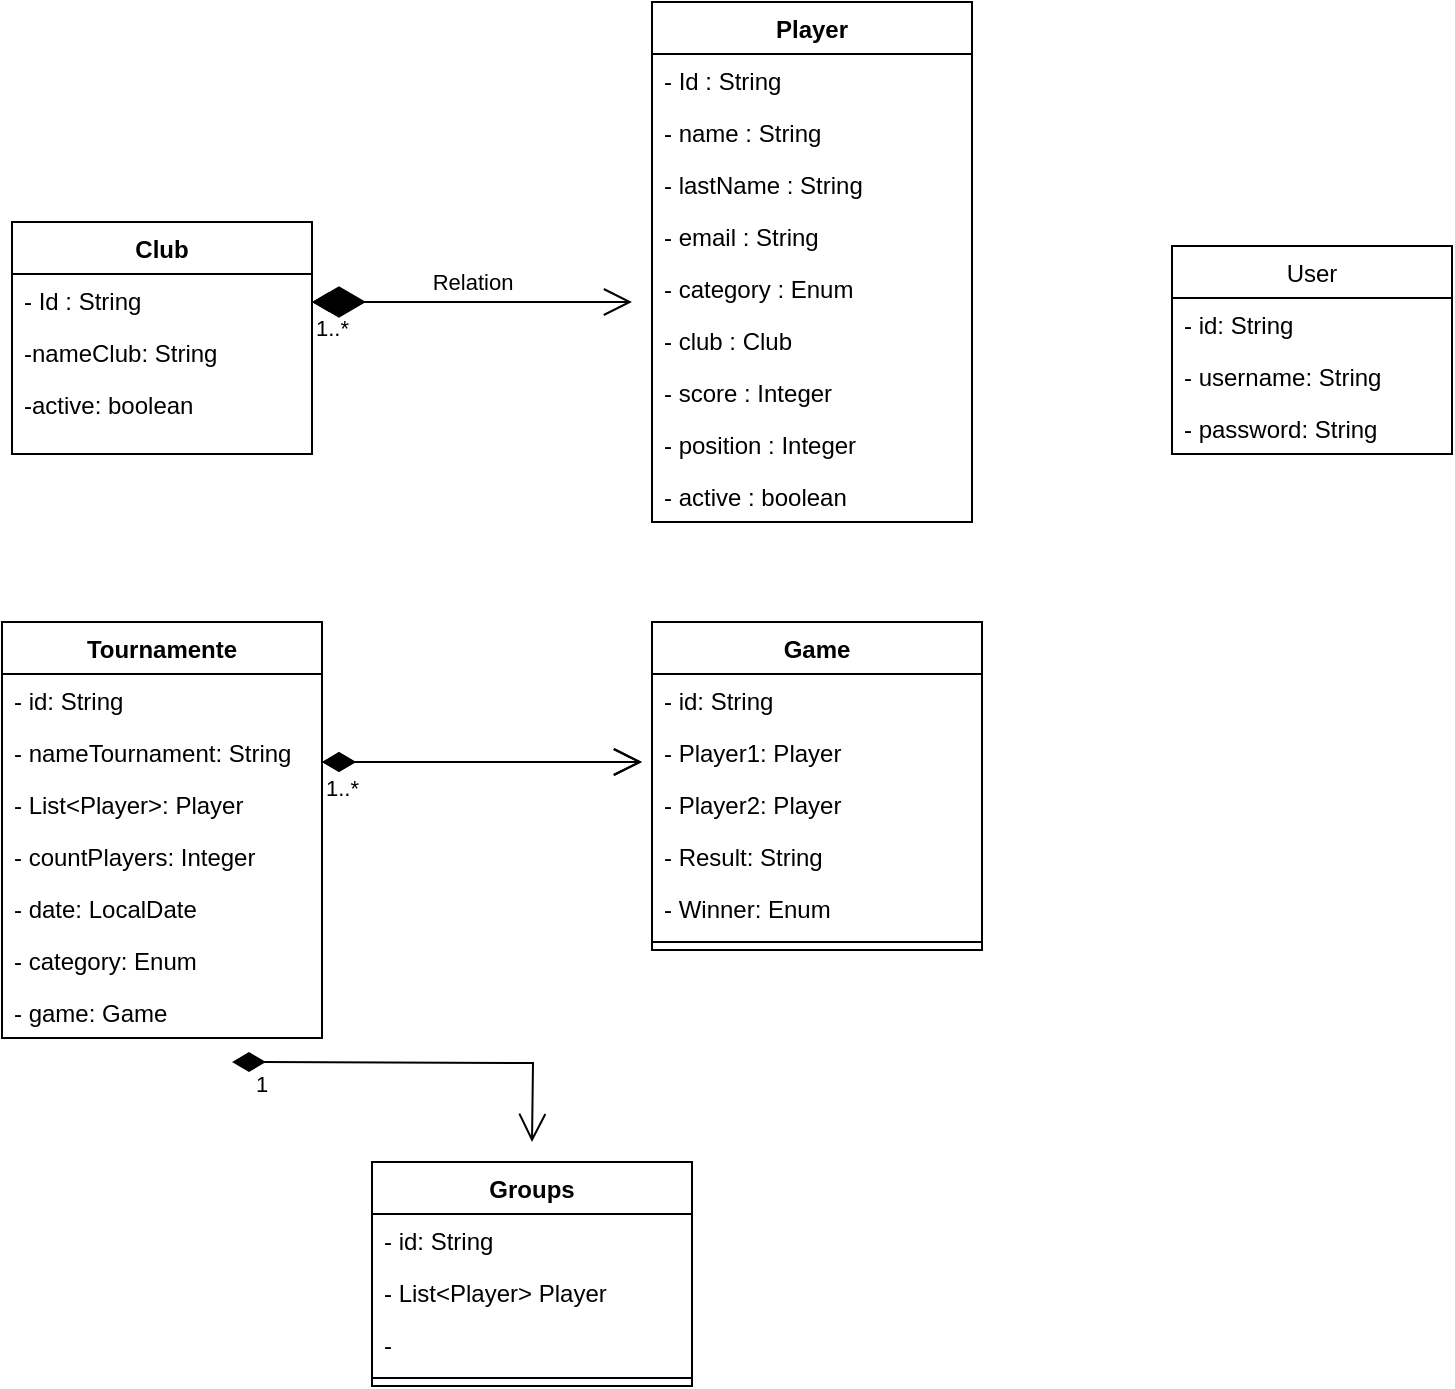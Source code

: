 <mxfile version="20.8.20" type="github">
  <diagram name="Page-1" id="c4acf3e9-155e-7222-9cf6-157b1a14988f">
    <mxGraphModel dx="1120" dy="495" grid="1" gridSize="10" guides="1" tooltips="1" connect="1" arrows="1" fold="1" page="1" pageScale="1" pageWidth="850" pageHeight="1100" background="none" math="0" shadow="0">
      <root>
        <mxCell id="0" />
        <mxCell id="1" parent="0" />
        <mxCell id="aGHP5oKlIyI7vVa59qsw-11" value="Player" style="swimlane;fontStyle=1;align=center;verticalAlign=top;childLayout=stackLayout;horizontal=1;startSize=26;horizontalStack=0;resizeParent=1;resizeParentMax=0;resizeLast=0;collapsible=1;marginBottom=0;" parent="1" vertex="1">
          <mxGeometry x="330" y="50" width="160" height="260" as="geometry" />
        </mxCell>
        <mxCell id="aGHP5oKlIyI7vVa59qsw-22" value="- Id : String" style="text;strokeColor=none;fillColor=none;align=left;verticalAlign=top;spacingLeft=4;spacingRight=4;overflow=hidden;rotatable=0;points=[[0,0.5],[1,0.5]];portConstraint=eastwest;" parent="aGHP5oKlIyI7vVa59qsw-11" vertex="1">
          <mxGeometry y="26" width="160" height="26" as="geometry" />
        </mxCell>
        <mxCell id="aGHP5oKlIyI7vVa59qsw-67" value="- name : String&#xa;" style="text;strokeColor=none;fillColor=none;align=left;verticalAlign=top;spacingLeft=4;spacingRight=4;overflow=hidden;rotatable=0;points=[[0,0.5],[1,0.5]];portConstraint=eastwest;" parent="aGHP5oKlIyI7vVa59qsw-11" vertex="1">
          <mxGeometry y="52" width="160" height="26" as="geometry" />
        </mxCell>
        <mxCell id="aGHP5oKlIyI7vVa59qsw-77" value="- lastName : String&#xa;" style="text;strokeColor=none;fillColor=none;align=left;verticalAlign=top;spacingLeft=4;spacingRight=4;overflow=hidden;rotatable=0;points=[[0,0.5],[1,0.5]];portConstraint=eastwest;" parent="aGHP5oKlIyI7vVa59qsw-11" vertex="1">
          <mxGeometry y="78" width="160" height="26" as="geometry" />
        </mxCell>
        <mxCell id="aGHP5oKlIyI7vVa59qsw-23" value="- email : String&#xa;" style="text;strokeColor=none;fillColor=none;align=left;verticalAlign=top;spacingLeft=4;spacingRight=4;overflow=hidden;rotatable=0;points=[[0,0.5],[1,0.5]];portConstraint=eastwest;" parent="aGHP5oKlIyI7vVa59qsw-11" vertex="1">
          <mxGeometry y="104" width="160" height="26" as="geometry" />
        </mxCell>
        <mxCell id="aGHP5oKlIyI7vVa59qsw-29" value="- category : Enum&#xa;" style="text;strokeColor=none;fillColor=none;align=left;verticalAlign=top;spacingLeft=4;spacingRight=4;overflow=hidden;rotatable=0;points=[[0,0.5],[1,0.5]];portConstraint=eastwest;" parent="aGHP5oKlIyI7vVa59qsw-11" vertex="1">
          <mxGeometry y="130" width="160" height="26" as="geometry" />
        </mxCell>
        <mxCell id="aGHP5oKlIyI7vVa59qsw-41" value="- club : Club&#xa;" style="text;strokeColor=none;fillColor=none;align=left;verticalAlign=top;spacingLeft=4;spacingRight=4;overflow=hidden;rotatable=0;points=[[0,0.5],[1,0.5]];portConstraint=eastwest;" parent="aGHP5oKlIyI7vVa59qsw-11" vertex="1">
          <mxGeometry y="156" width="160" height="26" as="geometry" />
        </mxCell>
        <mxCell id="aGHP5oKlIyI7vVa59qsw-60" value="- score : Integer&#xa;" style="text;strokeColor=none;fillColor=none;align=left;verticalAlign=top;spacingLeft=4;spacingRight=4;overflow=hidden;rotatable=0;points=[[0,0.5],[1,0.5]];portConstraint=eastwest;" parent="aGHP5oKlIyI7vVa59qsw-11" vertex="1">
          <mxGeometry y="182" width="160" height="26" as="geometry" />
        </mxCell>
        <mxCell id="aGHP5oKlIyI7vVa59qsw-42" value="- position : Integer&#xa;" style="text;strokeColor=none;fillColor=none;align=left;verticalAlign=top;spacingLeft=4;spacingRight=4;overflow=hidden;rotatable=0;points=[[0,0.5],[1,0.5]];portConstraint=eastwest;" parent="aGHP5oKlIyI7vVa59qsw-11" vertex="1">
          <mxGeometry y="208" width="160" height="26" as="geometry" />
        </mxCell>
        <mxCell id="aGHP5oKlIyI7vVa59qsw-12" value="- active : boolean&#xa;" style="text;strokeColor=none;fillColor=none;align=left;verticalAlign=top;spacingLeft=4;spacingRight=4;overflow=hidden;rotatable=0;points=[[0,0.5],[1,0.5]];portConstraint=eastwest;" parent="aGHP5oKlIyI7vVa59qsw-11" vertex="1">
          <mxGeometry y="234" width="160" height="26" as="geometry" />
        </mxCell>
        <mxCell id="aGHP5oKlIyI7vVa59qsw-30" value="Club" style="swimlane;fontStyle=1;align=center;verticalAlign=top;childLayout=stackLayout;horizontal=1;startSize=26;horizontalStack=0;resizeParent=1;resizeParentMax=0;resizeLast=0;collapsible=1;marginBottom=0;" parent="1" vertex="1">
          <mxGeometry x="10" y="160" width="150" height="116" as="geometry" />
        </mxCell>
        <mxCell id="aGHP5oKlIyI7vVa59qsw-36" value="- Id : String" style="text;strokeColor=none;fillColor=none;align=left;verticalAlign=top;spacingLeft=4;spacingRight=4;overflow=hidden;rotatable=0;points=[[0,0.5],[1,0.5]];portConstraint=eastwest;" parent="aGHP5oKlIyI7vVa59qsw-30" vertex="1">
          <mxGeometry y="26" width="150" height="26" as="geometry" />
        </mxCell>
        <mxCell id="aGHP5oKlIyI7vVa59qsw-37" value="-nameClub: String&#xa;" style="text;strokeColor=none;fillColor=none;align=left;verticalAlign=top;spacingLeft=4;spacingRight=4;overflow=hidden;rotatable=0;points=[[0,0.5],[1,0.5]];portConstraint=eastwest;" parent="aGHP5oKlIyI7vVa59qsw-30" vertex="1">
          <mxGeometry y="52" width="150" height="26" as="geometry" />
        </mxCell>
        <mxCell id="aGHP5oKlIyI7vVa59qsw-53" value="-active: boolean&#xa;" style="text;strokeColor=none;fillColor=none;align=left;verticalAlign=top;spacingLeft=4;spacingRight=4;overflow=hidden;rotatable=0;points=[[0,0.5],[1,0.5]];portConstraint=eastwest;" parent="aGHP5oKlIyI7vVa59qsw-30" vertex="1">
          <mxGeometry y="78" width="150" height="26" as="geometry" />
        </mxCell>
        <mxCell id="aGHP5oKlIyI7vVa59qsw-31" value="&#xa;" style="text;strokeColor=none;fillColor=none;align=left;verticalAlign=top;spacingLeft=4;spacingRight=4;overflow=hidden;rotatable=0;points=[[0,0.5],[1,0.5]];portConstraint=eastwest;" parent="aGHP5oKlIyI7vVa59qsw-30" vertex="1">
          <mxGeometry y="104" width="150" height="12" as="geometry" />
        </mxCell>
        <mxCell id="aGHP5oKlIyI7vVa59qsw-47" value="Relation" style="endArrow=open;html=1;endSize=12;startArrow=diamondThin;startSize=14;startFill=0;edgeStyle=orthogonalEdgeStyle;rounded=0;" parent="1" edge="1">
          <mxGeometry y="10" relative="1" as="geometry">
            <mxPoint x="160" y="200" as="sourcePoint" />
            <mxPoint x="320" y="200" as="targetPoint" />
            <mxPoint as="offset" />
          </mxGeometry>
        </mxCell>
        <mxCell id="aGHP5oKlIyI7vVa59qsw-48" value="1..*" style="edgeLabel;resizable=0;html=1;align=left;verticalAlign=top;" parent="aGHP5oKlIyI7vVa59qsw-47" connectable="0" vertex="1">
          <mxGeometry x="-1" relative="1" as="geometry" />
        </mxCell>
        <mxCell id="aGHP5oKlIyI7vVa59qsw-51" value="" style="endArrow=diamondThin;endFill=1;endSize=24;html=1;rounded=0;" parent="1" edge="1">
          <mxGeometry width="160" relative="1" as="geometry">
            <mxPoint x="310" y="200" as="sourcePoint" />
            <mxPoint x="160" y="200" as="targetPoint" />
          </mxGeometry>
        </mxCell>
        <mxCell id="aGHP5oKlIyI7vVa59qsw-68" value="User" style="swimlane;fontStyle=0;childLayout=stackLayout;horizontal=1;startSize=26;fillColor=none;horizontalStack=0;resizeParent=1;resizeParentMax=0;resizeLast=0;collapsible=1;marginBottom=0;" parent="1" vertex="1">
          <mxGeometry x="590" y="172" width="140" height="104" as="geometry" />
        </mxCell>
        <mxCell id="aGHP5oKlIyI7vVa59qsw-69" value="- id: String" style="text;strokeColor=none;fillColor=none;align=left;verticalAlign=top;spacingLeft=4;spacingRight=4;overflow=hidden;rotatable=0;points=[[0,0.5],[1,0.5]];portConstraint=eastwest;" parent="aGHP5oKlIyI7vVa59qsw-68" vertex="1">
          <mxGeometry y="26" width="140" height="26" as="geometry" />
        </mxCell>
        <mxCell id="aGHP5oKlIyI7vVa59qsw-70" value="- username: String" style="text;strokeColor=none;fillColor=none;align=left;verticalAlign=top;spacingLeft=4;spacingRight=4;overflow=hidden;rotatable=0;points=[[0,0.5],[1,0.5]];portConstraint=eastwest;" parent="aGHP5oKlIyI7vVa59qsw-68" vertex="1">
          <mxGeometry y="52" width="140" height="26" as="geometry" />
        </mxCell>
        <mxCell id="aGHP5oKlIyI7vVa59qsw-71" value="- password: String" style="text;strokeColor=none;fillColor=none;align=left;verticalAlign=top;spacingLeft=4;spacingRight=4;overflow=hidden;rotatable=0;points=[[0,0.5],[1,0.5]];portConstraint=eastwest;" parent="aGHP5oKlIyI7vVa59qsw-68" vertex="1">
          <mxGeometry y="78" width="140" height="26" as="geometry" />
        </mxCell>
        <mxCell id="aGHP5oKlIyI7vVa59qsw-79" value="Tournamente" style="swimlane;fontStyle=1;align=center;verticalAlign=top;childLayout=stackLayout;horizontal=1;startSize=26;horizontalStack=0;resizeParent=1;resizeParentMax=0;resizeLast=0;collapsible=1;marginBottom=0;" parent="1" vertex="1">
          <mxGeometry x="5" y="360" width="160" height="208" as="geometry" />
        </mxCell>
        <mxCell id="aGHP5oKlIyI7vVa59qsw-84" value="- id: String" style="text;strokeColor=none;fillColor=none;align=left;verticalAlign=top;spacingLeft=4;spacingRight=4;overflow=hidden;rotatable=0;points=[[0,0.5],[1,0.5]];portConstraint=eastwest;" parent="aGHP5oKlIyI7vVa59qsw-79" vertex="1">
          <mxGeometry y="26" width="160" height="26" as="geometry" />
        </mxCell>
        <mxCell id="aGHP5oKlIyI7vVa59qsw-85" value="- nameTournament: String" style="text;strokeColor=none;fillColor=none;align=left;verticalAlign=top;spacingLeft=4;spacingRight=4;overflow=hidden;rotatable=0;points=[[0,0.5],[1,0.5]];portConstraint=eastwest;" parent="aGHP5oKlIyI7vVa59qsw-79" vertex="1">
          <mxGeometry y="52" width="160" height="26" as="geometry" />
        </mxCell>
        <mxCell id="aGHP5oKlIyI7vVa59qsw-86" value="- List&lt;Player&gt;: Player" style="text;strokeColor=none;fillColor=none;align=left;verticalAlign=top;spacingLeft=4;spacingRight=4;overflow=hidden;rotatable=0;points=[[0,0.5],[1,0.5]];portConstraint=eastwest;" parent="aGHP5oKlIyI7vVa59qsw-79" vertex="1">
          <mxGeometry y="78" width="160" height="26" as="geometry" />
        </mxCell>
        <mxCell id="aGHP5oKlIyI7vVa59qsw-87" value="- countPlayers: Integer" style="text;strokeColor=none;fillColor=none;align=left;verticalAlign=top;spacingLeft=4;spacingRight=4;overflow=hidden;rotatable=0;points=[[0,0.5],[1,0.5]];portConstraint=eastwest;" parent="aGHP5oKlIyI7vVa59qsw-79" vertex="1">
          <mxGeometry y="104" width="160" height="26" as="geometry" />
        </mxCell>
        <mxCell id="aGHP5oKlIyI7vVa59qsw-88" value="- date: LocalDate" style="text;strokeColor=none;fillColor=none;align=left;verticalAlign=top;spacingLeft=4;spacingRight=4;overflow=hidden;rotatable=0;points=[[0,0.5],[1,0.5]];portConstraint=eastwest;" parent="aGHP5oKlIyI7vVa59qsw-79" vertex="1">
          <mxGeometry y="130" width="160" height="26" as="geometry" />
        </mxCell>
        <mxCell id="IQOVlb8yQ3e7gv15u4pV-5" value="- category: Enum" style="text;strokeColor=none;fillColor=none;align=left;verticalAlign=top;spacingLeft=4;spacingRight=4;overflow=hidden;rotatable=0;points=[[0,0.5],[1,0.5]];portConstraint=eastwest;" vertex="1" parent="aGHP5oKlIyI7vVa59qsw-79">
          <mxGeometry y="156" width="160" height="26" as="geometry" />
        </mxCell>
        <mxCell id="aGHP5oKlIyI7vVa59qsw-80" value="- game: Game" style="text;strokeColor=none;fillColor=none;align=left;verticalAlign=top;spacingLeft=4;spacingRight=4;overflow=hidden;rotatable=0;points=[[0,0.5],[1,0.5]];portConstraint=eastwest;" parent="aGHP5oKlIyI7vVa59qsw-79" vertex="1">
          <mxGeometry y="182" width="160" height="26" as="geometry" />
        </mxCell>
        <mxCell id="aGHP5oKlIyI7vVa59qsw-89" value="Game" style="swimlane;fontStyle=1;align=center;verticalAlign=top;childLayout=stackLayout;horizontal=1;startSize=26;horizontalStack=0;resizeParent=1;resizeParentMax=0;resizeLast=0;collapsible=1;marginBottom=0;" parent="1" vertex="1">
          <mxGeometry x="330" y="360" width="165" height="164" as="geometry" />
        </mxCell>
        <mxCell id="IQOVlb8yQ3e7gv15u4pV-1" value="- id: String" style="text;strokeColor=none;fillColor=none;align=left;verticalAlign=top;spacingLeft=4;spacingRight=4;overflow=hidden;rotatable=0;points=[[0,0.5],[1,0.5]];portConstraint=eastwest;" vertex="1" parent="aGHP5oKlIyI7vVa59qsw-89">
          <mxGeometry y="26" width="165" height="26" as="geometry" />
        </mxCell>
        <mxCell id="IQOVlb8yQ3e7gv15u4pV-2" value="- Player1: Player&#xa;" style="text;strokeColor=none;fillColor=none;align=left;verticalAlign=top;spacingLeft=4;spacingRight=4;overflow=hidden;rotatable=0;points=[[0,0.5],[1,0.5]];portConstraint=eastwest;" vertex="1" parent="aGHP5oKlIyI7vVa59qsw-89">
          <mxGeometry y="52" width="165" height="26" as="geometry" />
        </mxCell>
        <mxCell id="IQOVlb8yQ3e7gv15u4pV-3" value="- Player2: Player&#xa;" style="text;strokeColor=none;fillColor=none;align=left;verticalAlign=top;spacingLeft=4;spacingRight=4;overflow=hidden;rotatable=0;points=[[0,0.5],[1,0.5]];portConstraint=eastwest;" vertex="1" parent="aGHP5oKlIyI7vVa59qsw-89">
          <mxGeometry y="78" width="165" height="26" as="geometry" />
        </mxCell>
        <mxCell id="IQOVlb8yQ3e7gv15u4pV-4" value="- Result: String" style="text;strokeColor=none;fillColor=none;align=left;verticalAlign=top;spacingLeft=4;spacingRight=4;overflow=hidden;rotatable=0;points=[[0,0.5],[1,0.5]];portConstraint=eastwest;" vertex="1" parent="aGHP5oKlIyI7vVa59qsw-89">
          <mxGeometry y="104" width="165" height="26" as="geometry" />
        </mxCell>
        <mxCell id="aGHP5oKlIyI7vVa59qsw-90" value="- Winner: Enum" style="text;strokeColor=none;fillColor=none;align=left;verticalAlign=top;spacingLeft=4;spacingRight=4;overflow=hidden;rotatable=0;points=[[0,0.5],[1,0.5]];portConstraint=eastwest;" parent="aGHP5oKlIyI7vVa59qsw-89" vertex="1">
          <mxGeometry y="130" width="165" height="26" as="geometry" />
        </mxCell>
        <mxCell id="aGHP5oKlIyI7vVa59qsw-91" value="" style="line;strokeWidth=1;fillColor=none;align=left;verticalAlign=middle;spacingTop=-1;spacingLeft=3;spacingRight=3;rotatable=0;labelPosition=right;points=[];portConstraint=eastwest;strokeColor=inherit;" parent="aGHP5oKlIyI7vVa59qsw-89" vertex="1">
          <mxGeometry y="156" width="165" height="8" as="geometry" />
        </mxCell>
        <mxCell id="IQOVlb8yQ3e7gv15u4pV-6" value="" style="endArrow=open;html=1;endSize=12;startArrow=diamondThin;startSize=14;startFill=0;edgeStyle=orthogonalEdgeStyle;rounded=0;" edge="1" parent="1">
          <mxGeometry relative="1" as="geometry">
            <mxPoint x="165" y="430" as="sourcePoint" />
            <mxPoint x="325" y="430" as="targetPoint" />
          </mxGeometry>
        </mxCell>
        <mxCell id="IQOVlb8yQ3e7gv15u4pV-7" value="1..*" style="edgeLabel;resizable=0;html=1;align=left;verticalAlign=top;" connectable="0" vertex="1" parent="IQOVlb8yQ3e7gv15u4pV-6">
          <mxGeometry x="-1" relative="1" as="geometry" />
        </mxCell>
        <mxCell id="IQOVlb8yQ3e7gv15u4pV-10" value="Groups" style="swimlane;fontStyle=1;align=center;verticalAlign=top;childLayout=stackLayout;horizontal=1;startSize=26;horizontalStack=0;resizeParent=1;resizeParentMax=0;resizeLast=0;collapsible=1;marginBottom=0;" vertex="1" parent="1">
          <mxGeometry x="190" y="630" width="160" height="112" as="geometry" />
        </mxCell>
        <mxCell id="IQOVlb8yQ3e7gv15u4pV-14" value="- id: String" style="text;strokeColor=none;fillColor=none;align=left;verticalAlign=top;spacingLeft=4;spacingRight=4;overflow=hidden;rotatable=0;points=[[0,0.5],[1,0.5]];portConstraint=eastwest;" vertex="1" parent="IQOVlb8yQ3e7gv15u4pV-10">
          <mxGeometry y="26" width="160" height="26" as="geometry" />
        </mxCell>
        <mxCell id="IQOVlb8yQ3e7gv15u4pV-17" value="- List&lt;Player&gt; Player" style="text;strokeColor=none;fillColor=none;align=left;verticalAlign=top;spacingLeft=4;spacingRight=4;overflow=hidden;rotatable=0;points=[[0,0.5],[1,0.5]];portConstraint=eastwest;" vertex="1" parent="IQOVlb8yQ3e7gv15u4pV-10">
          <mxGeometry y="52" width="160" height="26" as="geometry" />
        </mxCell>
        <mxCell id="IQOVlb8yQ3e7gv15u4pV-11" value="- " style="text;strokeColor=none;fillColor=none;align=left;verticalAlign=top;spacingLeft=4;spacingRight=4;overflow=hidden;rotatable=0;points=[[0,0.5],[1,0.5]];portConstraint=eastwest;" vertex="1" parent="IQOVlb8yQ3e7gv15u4pV-10">
          <mxGeometry y="78" width="160" height="26" as="geometry" />
        </mxCell>
        <mxCell id="IQOVlb8yQ3e7gv15u4pV-12" value="" style="line;strokeWidth=1;fillColor=none;align=left;verticalAlign=middle;spacingTop=-1;spacingLeft=3;spacingRight=3;rotatable=0;labelPosition=right;points=[];portConstraint=eastwest;strokeColor=inherit;" vertex="1" parent="IQOVlb8yQ3e7gv15u4pV-10">
          <mxGeometry y="104" width="160" height="8" as="geometry" />
        </mxCell>
        <mxCell id="IQOVlb8yQ3e7gv15u4pV-18" value="1" style="endArrow=open;html=1;endSize=12;startArrow=diamondThin;startSize=14;startFill=1;edgeStyle=orthogonalEdgeStyle;align=left;verticalAlign=bottom;rounded=0;" edge="1" parent="1">
          <mxGeometry x="-0.895" y="-20" relative="1" as="geometry">
            <mxPoint x="120" y="580" as="sourcePoint" />
            <mxPoint x="270" y="620" as="targetPoint" />
            <mxPoint as="offset" />
          </mxGeometry>
        </mxCell>
        <mxCell id="IQOVlb8yQ3e7gv15u4pV-19" value="" style="endArrow=open;html=1;endSize=12;startArrow=diamondThin;startSize=14;startFill=1;edgeStyle=orthogonalEdgeStyle;align=left;verticalAlign=bottom;rounded=0;" edge="1" parent="1">
          <mxGeometry x="-0.812" y="22" relative="1" as="geometry">
            <mxPoint x="165" y="430" as="sourcePoint" />
            <mxPoint x="325" y="430" as="targetPoint" />
            <mxPoint y="1" as="offset" />
          </mxGeometry>
        </mxCell>
      </root>
    </mxGraphModel>
  </diagram>
</mxfile>

